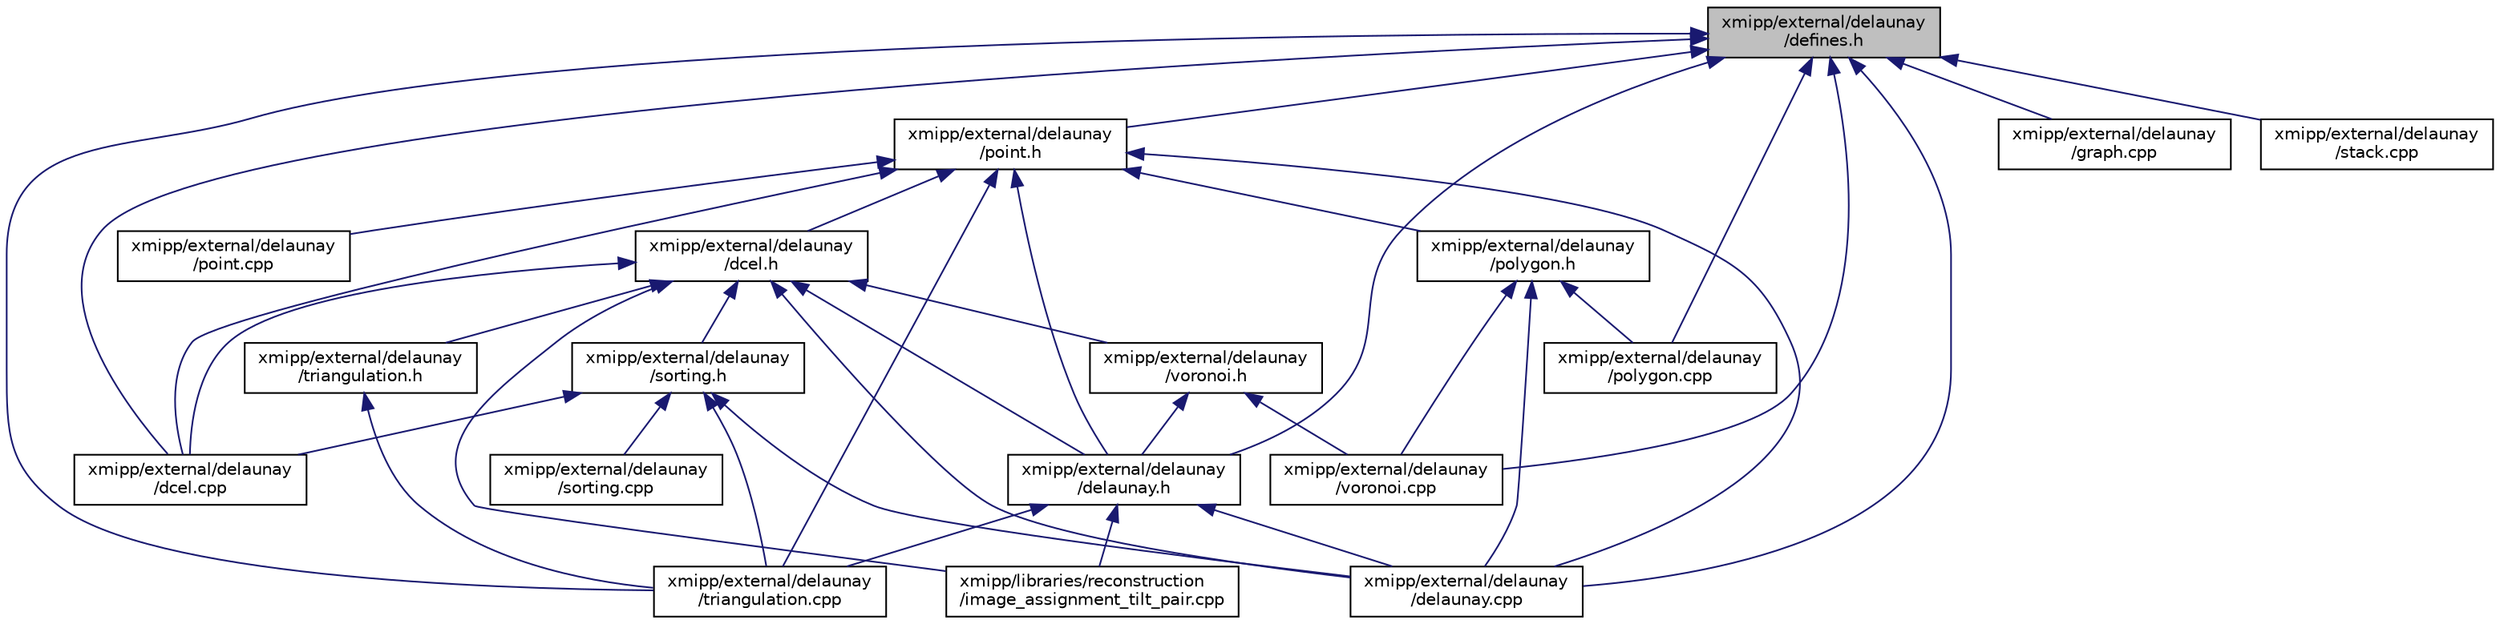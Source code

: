 digraph "xmipp/external/delaunay/defines.h"
{
  edge [fontname="Helvetica",fontsize="10",labelfontname="Helvetica",labelfontsize="10"];
  node [fontname="Helvetica",fontsize="10",shape=record];
  Node1 [label="xmipp/external/delaunay\l/defines.h",height=0.2,width=0.4,color="black", fillcolor="grey75", style="filled", fontcolor="black"];
  Node1 -> Node2 [dir="back",color="midnightblue",fontsize="10",style="solid",fontname="Helvetica"];
  Node2 [label="xmipp/external/delaunay\l/point.h",height=0.2,width=0.4,color="black", fillcolor="white", style="filled",URL="$external_2delaunay_2point_8h.html"];
  Node2 -> Node3 [dir="back",color="midnightblue",fontsize="10",style="solid",fontname="Helvetica"];
  Node3 [label="xmipp/external/delaunay\l/dcel.h",height=0.2,width=0.4,color="black", fillcolor="white", style="filled",URL="$dcel_8h.html"];
  Node3 -> Node4 [dir="back",color="midnightblue",fontsize="10",style="solid",fontname="Helvetica"];
  Node4 [label="xmipp/external/delaunay\l/dcel.cpp",height=0.2,width=0.4,color="black", fillcolor="white", style="filled",URL="$dcel_8cpp.html"];
  Node3 -> Node5 [dir="back",color="midnightblue",fontsize="10",style="solid",fontname="Helvetica"];
  Node5 [label="xmipp/external/delaunay\l/sorting.h",height=0.2,width=0.4,color="black", fillcolor="white", style="filled",URL="$sorting_8h.html"];
  Node5 -> Node4 [dir="back",color="midnightblue",fontsize="10",style="solid",fontname="Helvetica"];
  Node5 -> Node6 [dir="back",color="midnightblue",fontsize="10",style="solid",fontname="Helvetica"];
  Node6 [label="xmipp/external/delaunay\l/delaunay.cpp",height=0.2,width=0.4,color="black", fillcolor="white", style="filled",URL="$delaunay_8cpp.html"];
  Node5 -> Node7 [dir="back",color="midnightblue",fontsize="10",style="solid",fontname="Helvetica"];
  Node7 [label="xmipp/external/delaunay\l/sorting.cpp",height=0.2,width=0.4,color="black", fillcolor="white", style="filled",URL="$sorting_8cpp.html"];
  Node5 -> Node8 [dir="back",color="midnightblue",fontsize="10",style="solid",fontname="Helvetica"];
  Node8 [label="xmipp/external/delaunay\l/triangulation.cpp",height=0.2,width=0.4,color="black", fillcolor="white", style="filled",URL="$triangulation_8cpp.html"];
  Node3 -> Node6 [dir="back",color="midnightblue",fontsize="10",style="solid",fontname="Helvetica"];
  Node3 -> Node9 [dir="back",color="midnightblue",fontsize="10",style="solid",fontname="Helvetica"];
  Node9 [label="xmipp/external/delaunay\l/delaunay.h",height=0.2,width=0.4,color="black", fillcolor="white", style="filled",URL="$delaunay_8h.html"];
  Node9 -> Node6 [dir="back",color="midnightblue",fontsize="10",style="solid",fontname="Helvetica"];
  Node9 -> Node8 [dir="back",color="midnightblue",fontsize="10",style="solid",fontname="Helvetica"];
  Node9 -> Node10 [dir="back",color="midnightblue",fontsize="10",style="solid",fontname="Helvetica"];
  Node10 [label="xmipp/libraries/reconstruction\l/image_assignment_tilt_pair.cpp",height=0.2,width=0.4,color="black", fillcolor="white", style="filled",URL="$image__assignment__tilt__pair_8cpp.html"];
  Node3 -> Node11 [dir="back",color="midnightblue",fontsize="10",style="solid",fontname="Helvetica"];
  Node11 [label="xmipp/external/delaunay\l/voronoi.h",height=0.2,width=0.4,color="black", fillcolor="white", style="filled",URL="$voronoi_8h.html"];
  Node11 -> Node9 [dir="back",color="midnightblue",fontsize="10",style="solid",fontname="Helvetica"];
  Node11 -> Node12 [dir="back",color="midnightblue",fontsize="10",style="solid",fontname="Helvetica"];
  Node12 [label="xmipp/external/delaunay\l/voronoi.cpp",height=0.2,width=0.4,color="black", fillcolor="white", style="filled",URL="$voronoi_8cpp.html"];
  Node3 -> Node13 [dir="back",color="midnightblue",fontsize="10",style="solid",fontname="Helvetica"];
  Node13 [label="xmipp/external/delaunay\l/triangulation.h",height=0.2,width=0.4,color="black", fillcolor="white", style="filled",URL="$triangulation_8h.html"];
  Node13 -> Node8 [dir="back",color="midnightblue",fontsize="10",style="solid",fontname="Helvetica"];
  Node3 -> Node10 [dir="back",color="midnightblue",fontsize="10",style="solid",fontname="Helvetica"];
  Node2 -> Node4 [dir="back",color="midnightblue",fontsize="10",style="solid",fontname="Helvetica"];
  Node2 -> Node9 [dir="back",color="midnightblue",fontsize="10",style="solid",fontname="Helvetica"];
  Node2 -> Node6 [dir="back",color="midnightblue",fontsize="10",style="solid",fontname="Helvetica"];
  Node2 -> Node14 [dir="back",color="midnightblue",fontsize="10",style="solid",fontname="Helvetica"];
  Node14 [label="xmipp/external/delaunay\l/polygon.h",height=0.2,width=0.4,color="black", fillcolor="white", style="filled",URL="$polygon_8h.html"];
  Node14 -> Node6 [dir="back",color="midnightblue",fontsize="10",style="solid",fontname="Helvetica"];
  Node14 -> Node15 [dir="back",color="midnightblue",fontsize="10",style="solid",fontname="Helvetica"];
  Node15 [label="xmipp/external/delaunay\l/polygon.cpp",height=0.2,width=0.4,color="black", fillcolor="white", style="filled",URL="$polygon_8cpp.html"];
  Node14 -> Node12 [dir="back",color="midnightblue",fontsize="10",style="solid",fontname="Helvetica"];
  Node2 -> Node16 [dir="back",color="midnightblue",fontsize="10",style="solid",fontname="Helvetica"];
  Node16 [label="xmipp/external/delaunay\l/point.cpp",height=0.2,width=0.4,color="black", fillcolor="white", style="filled",URL="$point_8cpp.html"];
  Node2 -> Node8 [dir="back",color="midnightblue",fontsize="10",style="solid",fontname="Helvetica"];
  Node1 -> Node4 [dir="back",color="midnightblue",fontsize="10",style="solid",fontname="Helvetica"];
  Node1 -> Node6 [dir="back",color="midnightblue",fontsize="10",style="solid",fontname="Helvetica"];
  Node1 -> Node9 [dir="back",color="midnightblue",fontsize="10",style="solid",fontname="Helvetica"];
  Node1 -> Node17 [dir="back",color="midnightblue",fontsize="10",style="solid",fontname="Helvetica"];
  Node17 [label="xmipp/external/delaunay\l/graph.cpp",height=0.2,width=0.4,color="black", fillcolor="white", style="filled",URL="$graph_8cpp.html"];
  Node1 -> Node15 [dir="back",color="midnightblue",fontsize="10",style="solid",fontname="Helvetica"];
  Node1 -> Node18 [dir="back",color="midnightblue",fontsize="10",style="solid",fontname="Helvetica"];
  Node18 [label="xmipp/external/delaunay\l/stack.cpp",height=0.2,width=0.4,color="black", fillcolor="white", style="filled",URL="$stack_8cpp.html"];
  Node1 -> Node8 [dir="back",color="midnightblue",fontsize="10",style="solid",fontname="Helvetica"];
  Node1 -> Node12 [dir="back",color="midnightblue",fontsize="10",style="solid",fontname="Helvetica"];
}
